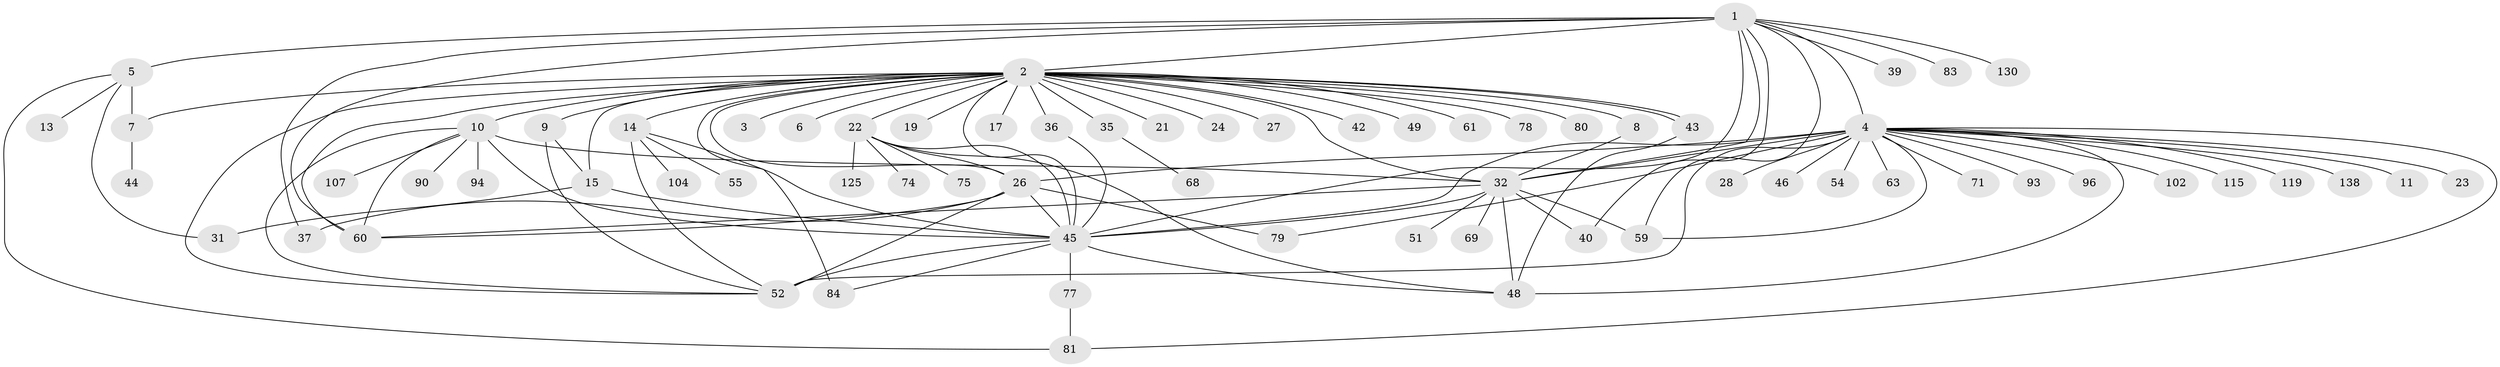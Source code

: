 // original degree distribution, {14: 0.007194244604316547, 47: 0.007194244604316547, 1: 0.4892086330935252, 25: 0.007194244604316547, 8: 0.02158273381294964, 3: 0.14388489208633093, 2: 0.14388489208633093, 6: 0.03597122302158273, 4: 0.07913669064748201, 9: 0.007194244604316547, 10: 0.007194244604316547, 5: 0.03597122302158273, 11: 0.007194244604316547, 7: 0.007194244604316547}
// Generated by graph-tools (version 1.1) at 2025/14/03/09/25 04:14:40]
// undirected, 69 vertices, 109 edges
graph export_dot {
graph [start="1"]
  node [color=gray90,style=filled];
  1 [super="+57+25"];
  2 [super="+67+50+33+110+109+134+89+16"];
  3;
  4 [super="+73"];
  5 [super="+12+66"];
  6;
  7 [super="+18"];
  8 [super="+34"];
  9;
  10 [super="+20"];
  11;
  13;
  14;
  15 [super="+82"];
  17;
  19;
  21;
  22;
  23;
  24;
  26 [super="+65+56+70"];
  27;
  28 [super="+41"];
  31;
  32 [super="+38+101"];
  35;
  36 [super="+137"];
  37;
  39;
  40;
  42;
  43 [super="+98"];
  44;
  45 [super="+136+58"];
  46;
  48 [super="+108"];
  49;
  51;
  52 [super="+113+126+131+62"];
  54;
  55 [super="+133"];
  59 [super="+114+88"];
  60 [super="+76"];
  61;
  63;
  68;
  69;
  71;
  74;
  75;
  77;
  78;
  79;
  80;
  81;
  83 [super="+103"];
  84 [super="+127"];
  90 [super="+124"];
  93;
  94;
  96;
  102;
  104;
  107;
  115;
  119;
  125;
  130;
  138;
  1 -- 2 [weight=2];
  1 -- 4;
  1 -- 5 [weight=3];
  1 -- 37;
  1 -- 39;
  1 -- 40;
  1 -- 59 [weight=2];
  1 -- 60 [weight=3];
  1 -- 130;
  1 -- 32 [weight=2];
  1 -- 83;
  1 -- 45;
  2 -- 3;
  2 -- 6;
  2 -- 7;
  2 -- 8 [weight=2];
  2 -- 9;
  2 -- 10 [weight=2];
  2 -- 14 [weight=2];
  2 -- 15;
  2 -- 17;
  2 -- 19;
  2 -- 21;
  2 -- 22;
  2 -- 24;
  2 -- 27;
  2 -- 35;
  2 -- 36;
  2 -- 42;
  2 -- 43;
  2 -- 43;
  2 -- 49;
  2 -- 61;
  2 -- 78;
  2 -- 80;
  2 -- 84 [weight=2];
  2 -- 52;
  2 -- 60;
  2 -- 32 [weight=3];
  2 -- 45 [weight=2];
  2 -- 26;
  4 -- 11;
  4 -- 23;
  4 -- 26 [weight=4];
  4 -- 28;
  4 -- 46;
  4 -- 54;
  4 -- 59;
  4 -- 63;
  4 -- 71;
  4 -- 79;
  4 -- 81;
  4 -- 93;
  4 -- 96;
  4 -- 102;
  4 -- 115;
  4 -- 119;
  4 -- 138;
  4 -- 52 [weight=3];
  4 -- 32;
  4 -- 45;
  4 -- 48;
  5 -- 13;
  5 -- 31;
  5 -- 81;
  5 -- 7;
  7 -- 44;
  8 -- 32;
  9 -- 52;
  9 -- 15;
  10 -- 32;
  10 -- 107;
  10 -- 45;
  10 -- 52;
  10 -- 90;
  10 -- 60;
  10 -- 94;
  14 -- 55;
  14 -- 104;
  14 -- 52;
  14 -- 45;
  15 -- 31;
  15 -- 45;
  22 -- 48;
  22 -- 74;
  22 -- 75;
  22 -- 125;
  22 -- 45;
  22 -- 26 [weight=2];
  26 -- 52;
  26 -- 45;
  26 -- 60;
  26 -- 79;
  26 -- 37;
  32 -- 51;
  32 -- 59;
  32 -- 69;
  32 -- 40;
  32 -- 45 [weight=2];
  32 -- 48;
  32 -- 60;
  35 -- 68;
  36 -- 45;
  43 -- 48;
  45 -- 48;
  45 -- 77 [weight=2];
  45 -- 52 [weight=2];
  45 -- 84;
  77 -- 81;
}
